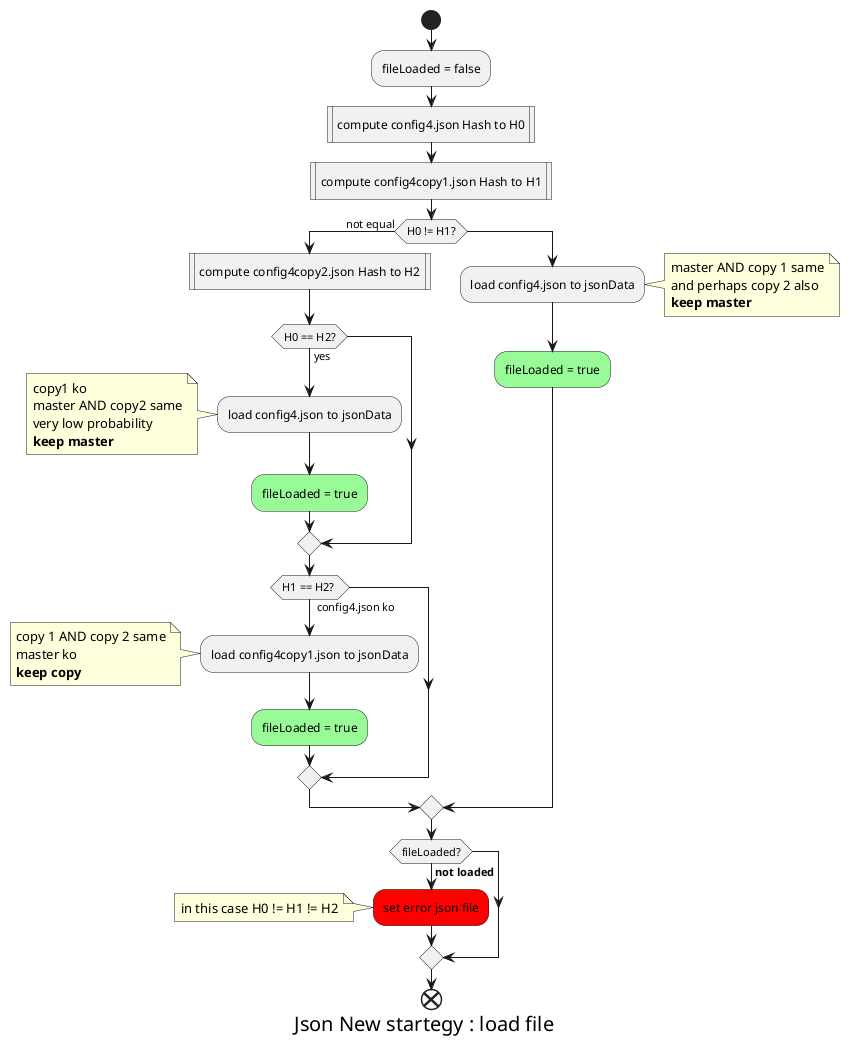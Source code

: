 @startuml

<style>
caption {
FontSize 20
}
</style>

caption Json New startegy : load file

start
'skinparam ConditionEndStyle hline

:fileLoaded = false;

:compute config4.json Hash to H0|
:compute config4copy1.json Hash to H1|

if (H0 != H1?) then (not equal)
    :compute config4copy2.json Hash to H2|
    if (H0 == H2?) then (yes)
        :load config4.json to jsonData;
        note left
            copy1 ko
            master AND copy2 same
            very low probability
            <b>keep master
        end note
        #palegreen:fileLoaded = true;
    endif
    if (H1 == H2? ) then ( config4.json ko) 
        :load config4copy1.json to jsonData;
        note left
            copy 1 AND copy 2 same
            master ko 
            <b>keep copy
        end note
        #palegreen:fileLoaded = true;
    endif
else
    :load config4.json to jsonData;
    note right
        master AND copy 1 same
        and perhaps copy 2 also
        <b>keep master
    end note
    #palegreen:fileLoaded = true;
endif

if (fileLoaded?) is (<b>not loaded) then
#red:set error json file;
note left
    in this case H0 != H1 != H2
end note
endif

end

@enduml